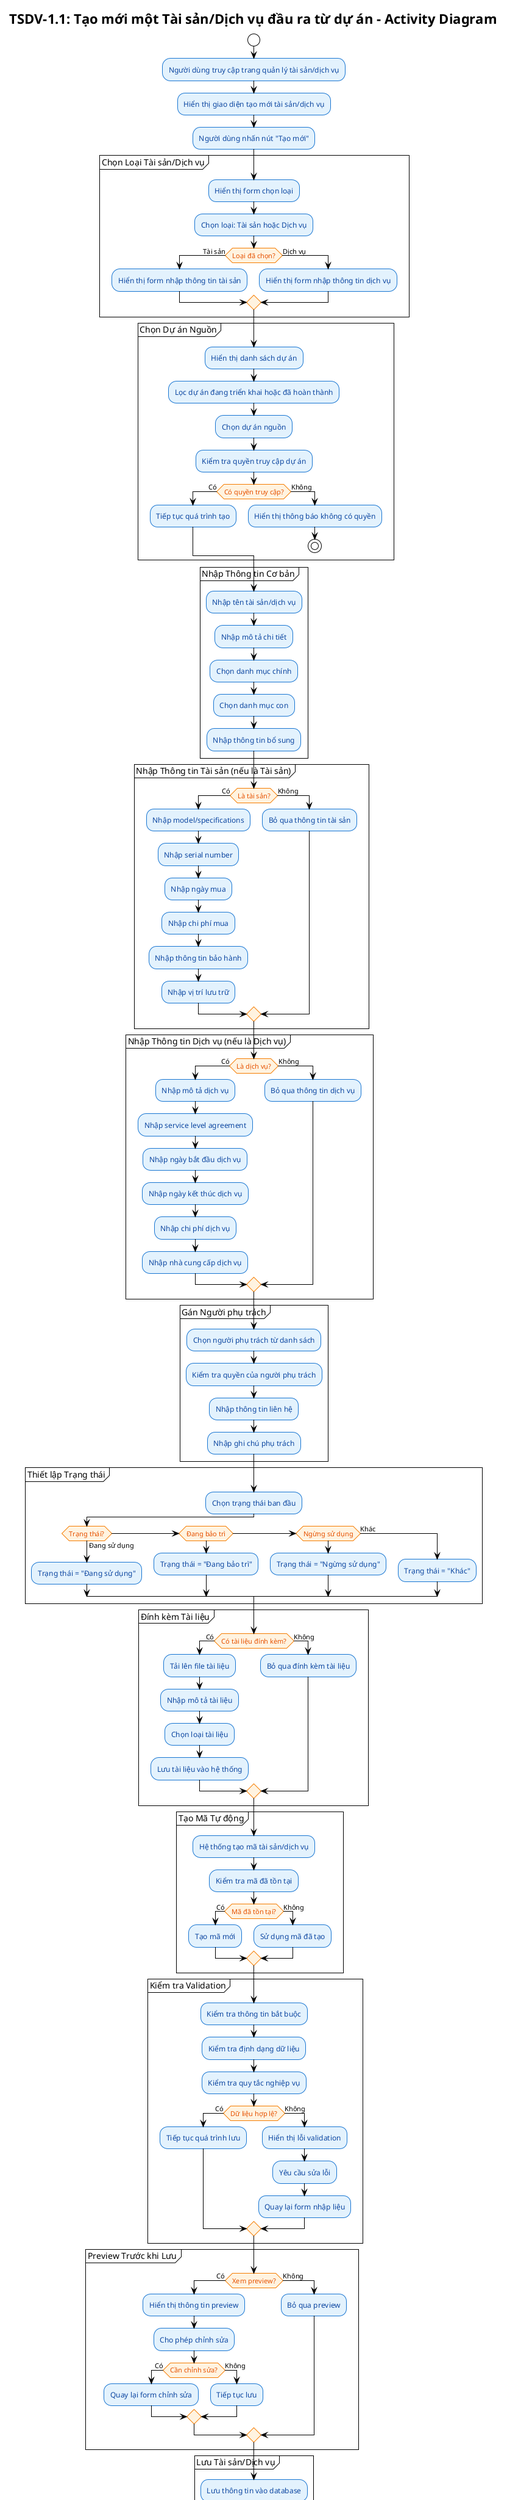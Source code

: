 @startuml TSDV-1.1 Activity Diagram
!theme plain
skinparam backgroundColor #FFFFFF
skinparam activity {
  BackgroundColor #E3F2FD
  BorderColor #1976D2
  FontColor #0D47A1
}
skinparam activityDiamond {
  BackgroundColor #FFF3E0
  BorderColor #F57C00
  FontColor #E65100
}
skinparam activityStart {
  BackgroundColor #C8E6C9
  BorderColor #388E3C
  FontColor #1B5E20
}
skinparam activityEnd {
  BackgroundColor #FFCDD2
  BorderColor #D32F2F
  FontColor #B71C1C
}

title TSDV-1.1: Tạo mới một Tài sản/Dịch vụ đầu ra từ dự án - Activity Diagram

start

:Người dùng truy cập trang quản lý tài sản/dịch vụ;

:Hiển thị giao diện tạo mới tài sản/dịch vụ;

:Người dùng nhấn nút "Tạo mới";

partition "Chọn Loại Tài sản/Dịch vụ" {
  :Hiển thị form chọn loại;
  :Chọn loại: Tài sản hoặc Dịch vụ;
  if (Loại đã chọn?) then (Tài sản)
    :Hiển thị form nhập thông tin tài sản;
  else (Dịch vụ)
    :Hiển thị form nhập thông tin dịch vụ;
  endif
}

partition "Chọn Dự án Nguồn" {
  :Hiển thị danh sách dự án;
  :Lọc dự án đang triển khai hoặc đã hoàn thành;
  :Chọn dự án nguồn;
  :Kiểm tra quyền truy cập dự án;
  if (Có quyền truy cập?) then (Có)
    :Tiếp tục quá trình tạo;
  else (Không)
    :Hiển thị thông báo không có quyền;
    stop
  endif
}

partition "Nhập Thông tin Cơ bản" {
  :Nhập tên tài sản/dịch vụ;
  :Nhập mô tả chi tiết;
  :Chọn danh mục chính;
  :Chọn danh mục con;
  :Nhập thông tin bổ sung;
}

partition "Nhập Thông tin Tài sản (nếu là Tài sản)" {
  if (Là tài sản?) then (Có)
    :Nhập model/specifications;
    :Nhập serial number;
    :Nhập ngày mua;
    :Nhập chi phí mua;
    :Nhập thông tin bảo hành;
    :Nhập vị trí lưu trữ;
  else (Không)
    :Bỏ qua thông tin tài sản;
  endif
}

partition "Nhập Thông tin Dịch vụ (nếu là Dịch vụ)" {
  if (Là dịch vụ?) then (Có)
    :Nhập mô tả dịch vụ;
    :Nhập service level agreement;
    :Nhập ngày bắt đầu dịch vụ;
    :Nhập ngày kết thúc dịch vụ;
    :Nhập chi phí dịch vụ;
    :Nhập nhà cung cấp dịch vụ;
  else (Không)
    :Bỏ qua thông tin dịch vụ;
  endif
}

partition "Gán Người phụ trách" {
  :Chọn người phụ trách từ danh sách;
  :Kiểm tra quyền của người phụ trách;
  :Nhập thông tin liên hệ;
  :Nhập ghi chú phụ trách;
}

partition "Thiết lập Trạng thái" {
  :Chọn trạng thái ban đầu;
  if (Trạng thái?) then (Đang sử dụng)
    :Trạng thái = "Đang sử dụng";
  elseif (Đang bảo trì) then
    :Trạng thái = "Đang bảo trì";
  elseif (Ngừng sử dụng) then
    :Trạng thái = "Ngừng sử dụng";
  else (Khác)
    :Trạng thái = "Khác";
  endif
}

partition "Đính kèm Tài liệu" {
  if (Có tài liệu đính kèm?) then (Có)
    :Tải lên file tài liệu;
    :Nhập mô tả tài liệu;
    :Chọn loại tài liệu;
    :Lưu tài liệu vào hệ thống;
  else (Không)
    :Bỏ qua đính kèm tài liệu;
  endif
}

partition "Tạo Mã Tự động" {
  :Hệ thống tạo mã tài sản/dịch vụ;
  :Kiểm tra mã đã tồn tại;
  if (Mã đã tồn tại?) then (Có)
    :Tạo mã mới;
  else (Không)
    :Sử dụng mã đã tạo;
  endif
}

partition "Kiểm tra Validation" {
  :Kiểm tra thông tin bắt buộc;
  :Kiểm tra định dạng dữ liệu;
  :Kiểm tra quy tắc nghiệp vụ;
  if (Dữ liệu hợp lệ?) then (Có)
    :Tiếp tục quá trình lưu;
  else (Không)
    :Hiển thị lỗi validation;
    :Yêu cầu sửa lỗi;
    :Quay lại form nhập liệu;
  endif
}

partition "Preview Trước khi Lưu" {
  if (Xem preview?) then (Có)
    :Hiển thị thông tin preview;
    :Cho phép chỉnh sửa;
    if (Cần chỉnh sửa?) then (Có)
      :Quay lại form chỉnh sửa;
    else (Không)
      :Tiếp tục lưu;
    endif
  else (Không)
    :Bỏ qua preview;
  endif
}

partition "Lưu Tài sản/Dịch vụ" {
  :Lưu thông tin vào database;
  :Tạo mã tài sản/dịch vụ;
  :Liên kết với dự án nguồn;
  :Gán người phụ trách;
  :Lưu tài liệu đính kèm;
}

partition "Cập nhật Liên quan" {
  :Cập nhật danh sách tài sản/dịch vụ;
  :Cập nhật thống kê dự án;
  :Gửi thông báo cho người phụ trách;
  :Cập nhật dashboard;
}

partition "Hiển thị Kết quả" {
  :Hiển thị thông báo tạo thành công;
  :Hiển thị mã tài sản/dịch vụ;
  :Chuyển đến trang chi tiết;
}

partition "Tùy chọn: Tạo Nhiều Cùng lúc" {
  if (Tạo nhiều cùng lúc?) then (Có)
    :Hiển thị form tạo hàng loạt;
    :Nhập danh sách tài sản/dịch vụ;
    :Import từ file Excel;
    :Xử lý hàng loạt;
  else (Không)
    :Bỏ qua tạo hàng loạt;
  endif
}

partition "Tùy chọn: Lưu Bản nháp" {
  if (Lưu bản nháp?) then (Có)
    :Lưu thông tin dưới dạng bản nháp;
    :Hiển thị thông báo lưu bản nháp;
    :Cho phép hoàn thiện sau;
  else (Không)
    :Bỏ qua lưu bản nháp;
  endif
}

stop

@enduml
